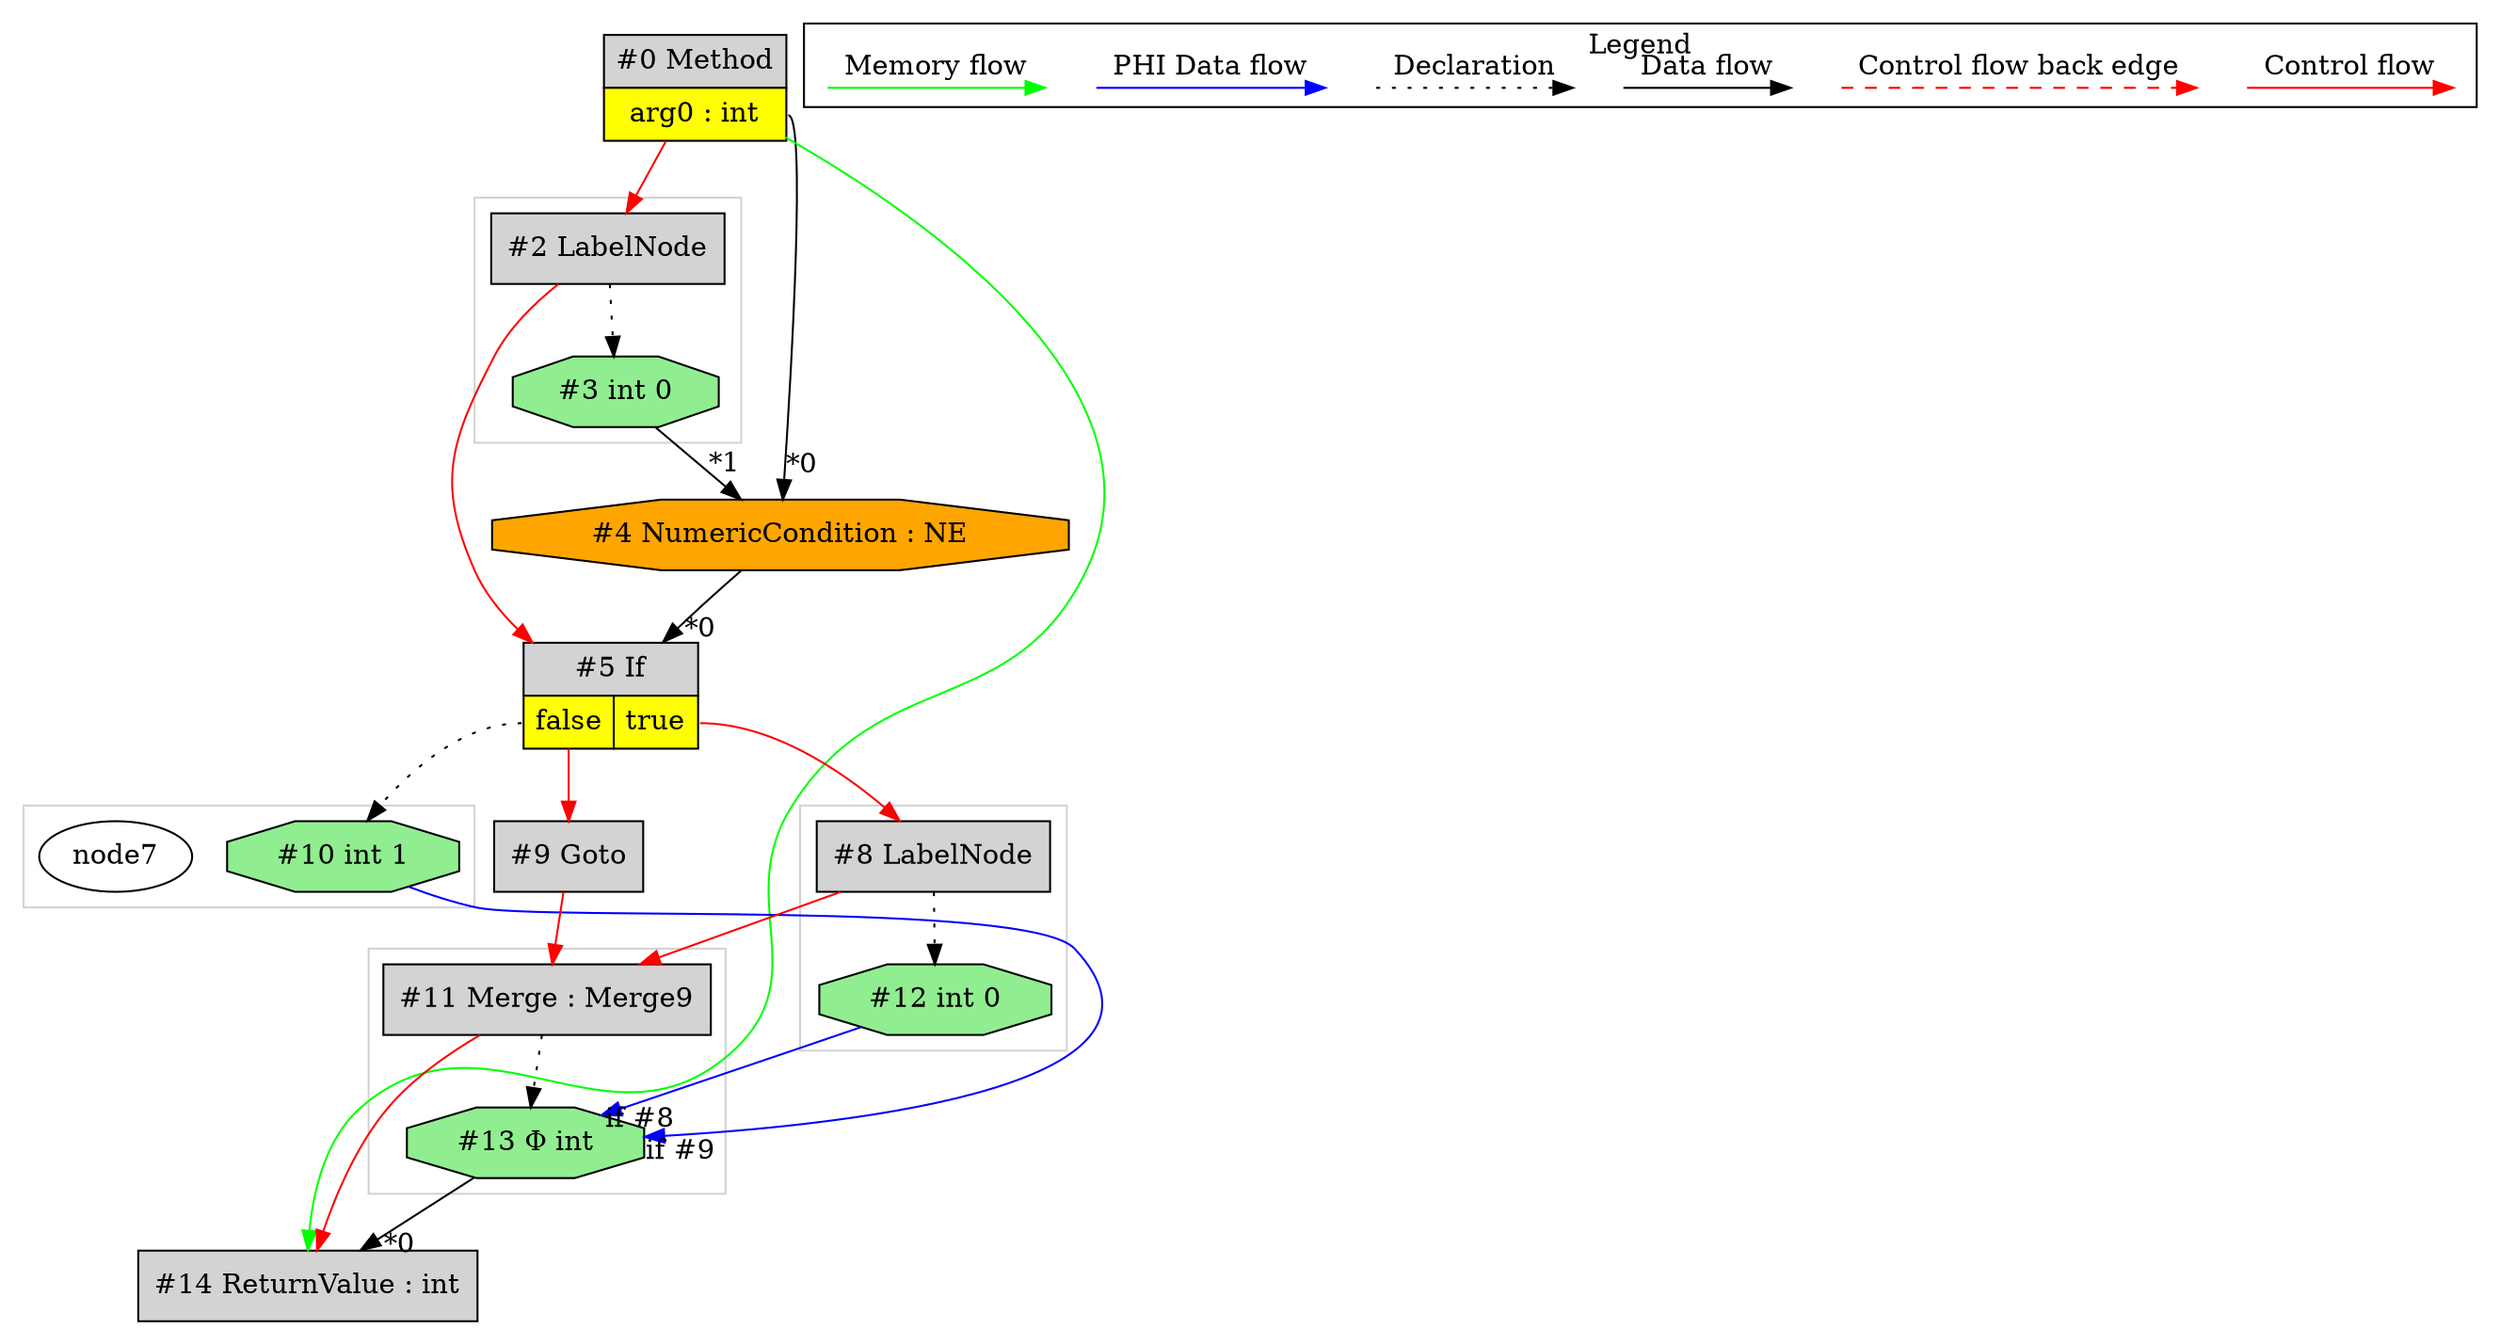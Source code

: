 digraph {
 ordering="in";
 node0[margin="0", label=<<table border="0" cellborder="1" cellspacing="0" cellpadding="5"><tr><td colspan="1">#0 Method</td></tr><tr><td port="prj1" bgcolor="yellow">arg0 : int</td></tr></table>>,shape=none, fillcolor=lightgrey, style=filled];
 node2[label="#2 LabelNode",shape=box, fillcolor=lightgrey, style=filled];
 node0 -> node2[labeldistance=2, color=red, fontcolor=red];
 node5[margin="0", label=<<table border="0" cellborder="1" cellspacing="0" cellpadding="5"><tr><td colspan="2">#5 If</td></tr><tr><td port="prj7" bgcolor="yellow">false</td><td port="prj6" bgcolor="yellow">true</td></tr></table>>,shape=none, fillcolor=lightgrey, style=filled];
 node4 -> node5[headlabel="*0", labeldistance=2];
 node2 -> node5[labeldistance=2, color=red, fontcolor=red];
 node4[label="#4 NumericCondition : NE",shape=octagon, fillcolor=orange, style=filled];
 node0:prj1 -> node4[headlabel="*0", labeldistance=2];
 node3 -> node4[headlabel="*1", labeldistance=2];
 node3[label="#3 int 0",shape=octagon, fillcolor=lightgreen, style=filled];
 node2 -> node3[style=dotted];
 node10[label="#10 int 1",shape=octagon, fillcolor=lightgreen, style=filled];
 node5:prj7 -> node10[style=dotted];
 node13[label="#13 Φ int",shape=octagon, fillcolor=lightgreen, style=filled];
 node11 -> node13[style=dotted];
 node10 -> node13[headlabel="if #9", labeldistance=2, color=blue, constraint=false];
 node12 -> node13[headlabel="if #8", labeldistance=2, color=blue, constraint=false];
 node12[label="#12 int 0",shape=octagon, fillcolor=lightgreen, style=filled];
 node8 -> node12[style=dotted];
 node8[label="#8 LabelNode",shape=box, fillcolor=lightgrey, style=filled];
 node5:prj6 -> node8[labeldistance=2, color=red, fontcolor=red];
 node11[label="#11 Merge : Merge9",shape=box, fillcolor=lightgrey, style=filled];
 node9 -> node11[labeldistance=2, color=red, fontcolor=red];
 node8 -> node11[labeldistance=2, color=red, fontcolor=red];
 node9[label="#9 Goto",shape=box, fillcolor=lightgrey, style=filled];
 node5:prj7 -> node9[labeldistance=2, color=red, fontcolor=red];
 node14[label="#14 ReturnValue : int",shape=box, fillcolor=lightgrey, style=filled];
 node13 -> node14[headlabel="*0", labeldistance=2];
 node11 -> node14[labeldistance=2, color=red, fontcolor=red];
 node0 -> node14[labeldistance=2, color=green, constraint=false];
 subgraph cluster_0 {
  color=lightgray;
  node8;
  node12;
 }
 subgraph cluster_1 {
  color=lightgray;
  node2;
  node3;
 }
 subgraph cluster_2 {
  color=lightgray;
  node11;
  node13;
 }
 subgraph cluster_3 {
  color=lightgray;
  node7;
  node10;
 }
 subgraph cluster_000 {
  label = "Legend";
  node [shape=point]
  {
   rank=same;
   c0 [style = invis];
   c1 [style = invis];
   c2 [style = invis];
   c3 [style = invis];
   d0 [style = invis];
   d1 [style = invis];
   d2 [style = invis];
   d3 [style = invis];
   d4 [style = invis];
   d5 [style = invis];
   d6 [style = invis];
   d7 [style = invis];
  }
  c0 -> c1 [label="Control flow", style=solid, color=red]
  c2 -> c3 [label="Control flow back edge", style=dashed, color=red]
  d0 -> d1 [label="Data flow"]
  d2 -> d3 [label="Declaration", style=dotted]
  d4 -> d5 [label="PHI Data flow", color=blue]
  d6 -> d7 [label="Memory flow", color=green]
 }

}

